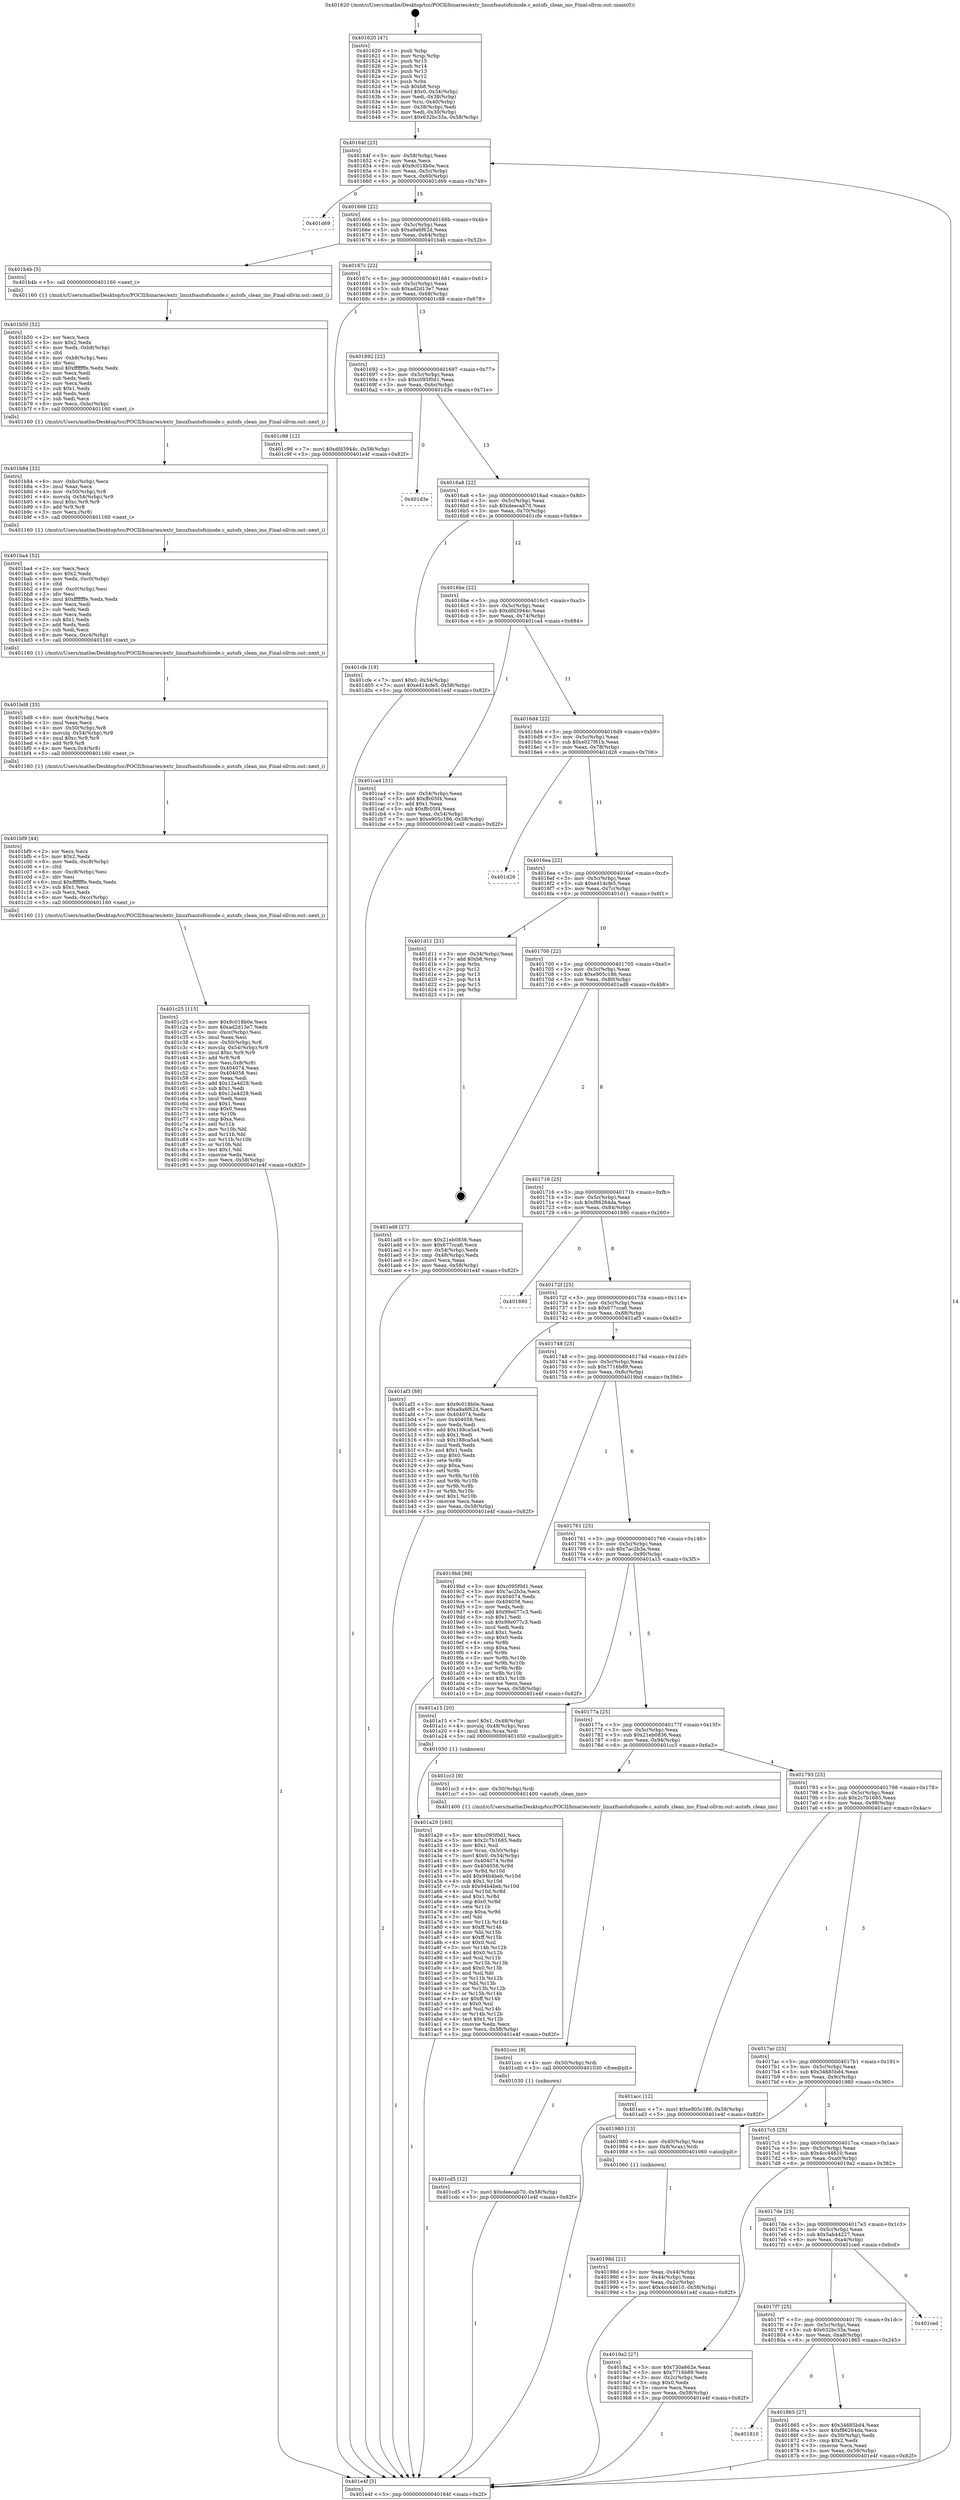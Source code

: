 digraph "0x401620" {
  label = "0x401620 (/mnt/c/Users/mathe/Desktop/tcc/POCII/binaries/extr_linuxfsautofsinode.c_autofs_clean_ino_Final-ollvm.out::main(0))"
  labelloc = "t"
  node[shape=record]

  Entry [label="",width=0.3,height=0.3,shape=circle,fillcolor=black,style=filled]
  "0x40164f" [label="{
     0x40164f [23]\l
     | [instrs]\l
     &nbsp;&nbsp;0x40164f \<+3\>: mov -0x58(%rbp),%eax\l
     &nbsp;&nbsp;0x401652 \<+2\>: mov %eax,%ecx\l
     &nbsp;&nbsp;0x401654 \<+6\>: sub $0x9c018b0e,%ecx\l
     &nbsp;&nbsp;0x40165a \<+3\>: mov %eax,-0x5c(%rbp)\l
     &nbsp;&nbsp;0x40165d \<+3\>: mov %ecx,-0x60(%rbp)\l
     &nbsp;&nbsp;0x401660 \<+6\>: je 0000000000401d69 \<main+0x749\>\l
  }"]
  "0x401d69" [label="{
     0x401d69\l
  }", style=dashed]
  "0x401666" [label="{
     0x401666 [22]\l
     | [instrs]\l
     &nbsp;&nbsp;0x401666 \<+5\>: jmp 000000000040166b \<main+0x4b\>\l
     &nbsp;&nbsp;0x40166b \<+3\>: mov -0x5c(%rbp),%eax\l
     &nbsp;&nbsp;0x40166e \<+5\>: sub $0xa9a6f62d,%eax\l
     &nbsp;&nbsp;0x401673 \<+3\>: mov %eax,-0x64(%rbp)\l
     &nbsp;&nbsp;0x401676 \<+6\>: je 0000000000401b4b \<main+0x52b\>\l
  }"]
  Exit [label="",width=0.3,height=0.3,shape=circle,fillcolor=black,style=filled,peripheries=2]
  "0x401b4b" [label="{
     0x401b4b [5]\l
     | [instrs]\l
     &nbsp;&nbsp;0x401b4b \<+5\>: call 0000000000401160 \<next_i\>\l
     | [calls]\l
     &nbsp;&nbsp;0x401160 \{1\} (/mnt/c/Users/mathe/Desktop/tcc/POCII/binaries/extr_linuxfsautofsinode.c_autofs_clean_ino_Final-ollvm.out::next_i)\l
  }"]
  "0x40167c" [label="{
     0x40167c [22]\l
     | [instrs]\l
     &nbsp;&nbsp;0x40167c \<+5\>: jmp 0000000000401681 \<main+0x61\>\l
     &nbsp;&nbsp;0x401681 \<+3\>: mov -0x5c(%rbp),%eax\l
     &nbsp;&nbsp;0x401684 \<+5\>: sub $0xad2d13e7,%eax\l
     &nbsp;&nbsp;0x401689 \<+3\>: mov %eax,-0x68(%rbp)\l
     &nbsp;&nbsp;0x40168c \<+6\>: je 0000000000401c98 \<main+0x678\>\l
  }"]
  "0x401cd5" [label="{
     0x401cd5 [12]\l
     | [instrs]\l
     &nbsp;&nbsp;0x401cd5 \<+7\>: movl $0xdeecab70,-0x58(%rbp)\l
     &nbsp;&nbsp;0x401cdc \<+5\>: jmp 0000000000401e4f \<main+0x82f\>\l
  }"]
  "0x401c98" [label="{
     0x401c98 [12]\l
     | [instrs]\l
     &nbsp;&nbsp;0x401c98 \<+7\>: movl $0xdfd3944c,-0x58(%rbp)\l
     &nbsp;&nbsp;0x401c9f \<+5\>: jmp 0000000000401e4f \<main+0x82f\>\l
  }"]
  "0x401692" [label="{
     0x401692 [22]\l
     | [instrs]\l
     &nbsp;&nbsp;0x401692 \<+5\>: jmp 0000000000401697 \<main+0x77\>\l
     &nbsp;&nbsp;0x401697 \<+3\>: mov -0x5c(%rbp),%eax\l
     &nbsp;&nbsp;0x40169a \<+5\>: sub $0xc095f0d1,%eax\l
     &nbsp;&nbsp;0x40169f \<+3\>: mov %eax,-0x6c(%rbp)\l
     &nbsp;&nbsp;0x4016a2 \<+6\>: je 0000000000401d3e \<main+0x71e\>\l
  }"]
  "0x401ccc" [label="{
     0x401ccc [9]\l
     | [instrs]\l
     &nbsp;&nbsp;0x401ccc \<+4\>: mov -0x50(%rbp),%rdi\l
     &nbsp;&nbsp;0x401cd0 \<+5\>: call 0000000000401030 \<free@plt\>\l
     | [calls]\l
     &nbsp;&nbsp;0x401030 \{1\} (unknown)\l
  }"]
  "0x401d3e" [label="{
     0x401d3e\l
  }", style=dashed]
  "0x4016a8" [label="{
     0x4016a8 [22]\l
     | [instrs]\l
     &nbsp;&nbsp;0x4016a8 \<+5\>: jmp 00000000004016ad \<main+0x8d\>\l
     &nbsp;&nbsp;0x4016ad \<+3\>: mov -0x5c(%rbp),%eax\l
     &nbsp;&nbsp;0x4016b0 \<+5\>: sub $0xdeecab70,%eax\l
     &nbsp;&nbsp;0x4016b5 \<+3\>: mov %eax,-0x70(%rbp)\l
     &nbsp;&nbsp;0x4016b8 \<+6\>: je 0000000000401cfe \<main+0x6de\>\l
  }"]
  "0x401c25" [label="{
     0x401c25 [115]\l
     | [instrs]\l
     &nbsp;&nbsp;0x401c25 \<+5\>: mov $0x9c018b0e,%ecx\l
     &nbsp;&nbsp;0x401c2a \<+5\>: mov $0xad2d13e7,%edx\l
     &nbsp;&nbsp;0x401c2f \<+6\>: mov -0xcc(%rbp),%esi\l
     &nbsp;&nbsp;0x401c35 \<+3\>: imul %eax,%esi\l
     &nbsp;&nbsp;0x401c38 \<+4\>: mov -0x50(%rbp),%r8\l
     &nbsp;&nbsp;0x401c3c \<+4\>: movslq -0x54(%rbp),%r9\l
     &nbsp;&nbsp;0x401c40 \<+4\>: imul $0xc,%r9,%r9\l
     &nbsp;&nbsp;0x401c44 \<+3\>: add %r9,%r8\l
     &nbsp;&nbsp;0x401c47 \<+4\>: mov %esi,0x8(%r8)\l
     &nbsp;&nbsp;0x401c4b \<+7\>: mov 0x404074,%eax\l
     &nbsp;&nbsp;0x401c52 \<+7\>: mov 0x404058,%esi\l
     &nbsp;&nbsp;0x401c59 \<+2\>: mov %eax,%edi\l
     &nbsp;&nbsp;0x401c5b \<+6\>: add $0x12a4d28,%edi\l
     &nbsp;&nbsp;0x401c61 \<+3\>: sub $0x1,%edi\l
     &nbsp;&nbsp;0x401c64 \<+6\>: sub $0x12a4d28,%edi\l
     &nbsp;&nbsp;0x401c6a \<+3\>: imul %edi,%eax\l
     &nbsp;&nbsp;0x401c6d \<+3\>: and $0x1,%eax\l
     &nbsp;&nbsp;0x401c70 \<+3\>: cmp $0x0,%eax\l
     &nbsp;&nbsp;0x401c73 \<+4\>: sete %r10b\l
     &nbsp;&nbsp;0x401c77 \<+3\>: cmp $0xa,%esi\l
     &nbsp;&nbsp;0x401c7a \<+4\>: setl %r11b\l
     &nbsp;&nbsp;0x401c7e \<+3\>: mov %r10b,%bl\l
     &nbsp;&nbsp;0x401c81 \<+3\>: and %r11b,%bl\l
     &nbsp;&nbsp;0x401c84 \<+3\>: xor %r11b,%r10b\l
     &nbsp;&nbsp;0x401c87 \<+3\>: or %r10b,%bl\l
     &nbsp;&nbsp;0x401c8a \<+3\>: test $0x1,%bl\l
     &nbsp;&nbsp;0x401c8d \<+3\>: cmovne %edx,%ecx\l
     &nbsp;&nbsp;0x401c90 \<+3\>: mov %ecx,-0x58(%rbp)\l
     &nbsp;&nbsp;0x401c93 \<+5\>: jmp 0000000000401e4f \<main+0x82f\>\l
  }"]
  "0x401cfe" [label="{
     0x401cfe [19]\l
     | [instrs]\l
     &nbsp;&nbsp;0x401cfe \<+7\>: movl $0x0,-0x34(%rbp)\l
     &nbsp;&nbsp;0x401d05 \<+7\>: movl $0xe414cfe5,-0x58(%rbp)\l
     &nbsp;&nbsp;0x401d0c \<+5\>: jmp 0000000000401e4f \<main+0x82f\>\l
  }"]
  "0x4016be" [label="{
     0x4016be [22]\l
     | [instrs]\l
     &nbsp;&nbsp;0x4016be \<+5\>: jmp 00000000004016c3 \<main+0xa3\>\l
     &nbsp;&nbsp;0x4016c3 \<+3\>: mov -0x5c(%rbp),%eax\l
     &nbsp;&nbsp;0x4016c6 \<+5\>: sub $0xdfd3944c,%eax\l
     &nbsp;&nbsp;0x4016cb \<+3\>: mov %eax,-0x74(%rbp)\l
     &nbsp;&nbsp;0x4016ce \<+6\>: je 0000000000401ca4 \<main+0x684\>\l
  }"]
  "0x401bf9" [label="{
     0x401bf9 [44]\l
     | [instrs]\l
     &nbsp;&nbsp;0x401bf9 \<+2\>: xor %ecx,%ecx\l
     &nbsp;&nbsp;0x401bfb \<+5\>: mov $0x2,%edx\l
     &nbsp;&nbsp;0x401c00 \<+6\>: mov %edx,-0xc8(%rbp)\l
     &nbsp;&nbsp;0x401c06 \<+1\>: cltd\l
     &nbsp;&nbsp;0x401c07 \<+6\>: mov -0xc8(%rbp),%esi\l
     &nbsp;&nbsp;0x401c0d \<+2\>: idiv %esi\l
     &nbsp;&nbsp;0x401c0f \<+6\>: imul $0xfffffffe,%edx,%edx\l
     &nbsp;&nbsp;0x401c15 \<+3\>: sub $0x1,%ecx\l
     &nbsp;&nbsp;0x401c18 \<+2\>: sub %ecx,%edx\l
     &nbsp;&nbsp;0x401c1a \<+6\>: mov %edx,-0xcc(%rbp)\l
     &nbsp;&nbsp;0x401c20 \<+5\>: call 0000000000401160 \<next_i\>\l
     | [calls]\l
     &nbsp;&nbsp;0x401160 \{1\} (/mnt/c/Users/mathe/Desktop/tcc/POCII/binaries/extr_linuxfsautofsinode.c_autofs_clean_ino_Final-ollvm.out::next_i)\l
  }"]
  "0x401ca4" [label="{
     0x401ca4 [31]\l
     | [instrs]\l
     &nbsp;&nbsp;0x401ca4 \<+3\>: mov -0x54(%rbp),%eax\l
     &nbsp;&nbsp;0x401ca7 \<+5\>: add $0xffc05f4,%eax\l
     &nbsp;&nbsp;0x401cac \<+3\>: add $0x1,%eax\l
     &nbsp;&nbsp;0x401caf \<+5\>: sub $0xffc05f4,%eax\l
     &nbsp;&nbsp;0x401cb4 \<+3\>: mov %eax,-0x54(%rbp)\l
     &nbsp;&nbsp;0x401cb7 \<+7\>: movl $0xe905c186,-0x58(%rbp)\l
     &nbsp;&nbsp;0x401cbe \<+5\>: jmp 0000000000401e4f \<main+0x82f\>\l
  }"]
  "0x4016d4" [label="{
     0x4016d4 [22]\l
     | [instrs]\l
     &nbsp;&nbsp;0x4016d4 \<+5\>: jmp 00000000004016d9 \<main+0xb9\>\l
     &nbsp;&nbsp;0x4016d9 \<+3\>: mov -0x5c(%rbp),%eax\l
     &nbsp;&nbsp;0x4016dc \<+5\>: sub $0xe027f61b,%eax\l
     &nbsp;&nbsp;0x4016e1 \<+3\>: mov %eax,-0x78(%rbp)\l
     &nbsp;&nbsp;0x4016e4 \<+6\>: je 0000000000401d26 \<main+0x706\>\l
  }"]
  "0x401bd8" [label="{
     0x401bd8 [33]\l
     | [instrs]\l
     &nbsp;&nbsp;0x401bd8 \<+6\>: mov -0xc4(%rbp),%ecx\l
     &nbsp;&nbsp;0x401bde \<+3\>: imul %eax,%ecx\l
     &nbsp;&nbsp;0x401be1 \<+4\>: mov -0x50(%rbp),%r8\l
     &nbsp;&nbsp;0x401be5 \<+4\>: movslq -0x54(%rbp),%r9\l
     &nbsp;&nbsp;0x401be9 \<+4\>: imul $0xc,%r9,%r9\l
     &nbsp;&nbsp;0x401bed \<+3\>: add %r9,%r8\l
     &nbsp;&nbsp;0x401bf0 \<+4\>: mov %ecx,0x4(%r8)\l
     &nbsp;&nbsp;0x401bf4 \<+5\>: call 0000000000401160 \<next_i\>\l
     | [calls]\l
     &nbsp;&nbsp;0x401160 \{1\} (/mnt/c/Users/mathe/Desktop/tcc/POCII/binaries/extr_linuxfsautofsinode.c_autofs_clean_ino_Final-ollvm.out::next_i)\l
  }"]
  "0x401d26" [label="{
     0x401d26\l
  }", style=dashed]
  "0x4016ea" [label="{
     0x4016ea [22]\l
     | [instrs]\l
     &nbsp;&nbsp;0x4016ea \<+5\>: jmp 00000000004016ef \<main+0xcf\>\l
     &nbsp;&nbsp;0x4016ef \<+3\>: mov -0x5c(%rbp),%eax\l
     &nbsp;&nbsp;0x4016f2 \<+5\>: sub $0xe414cfe5,%eax\l
     &nbsp;&nbsp;0x4016f7 \<+3\>: mov %eax,-0x7c(%rbp)\l
     &nbsp;&nbsp;0x4016fa \<+6\>: je 0000000000401d11 \<main+0x6f1\>\l
  }"]
  "0x401ba4" [label="{
     0x401ba4 [52]\l
     | [instrs]\l
     &nbsp;&nbsp;0x401ba4 \<+2\>: xor %ecx,%ecx\l
     &nbsp;&nbsp;0x401ba6 \<+5\>: mov $0x2,%edx\l
     &nbsp;&nbsp;0x401bab \<+6\>: mov %edx,-0xc0(%rbp)\l
     &nbsp;&nbsp;0x401bb1 \<+1\>: cltd\l
     &nbsp;&nbsp;0x401bb2 \<+6\>: mov -0xc0(%rbp),%esi\l
     &nbsp;&nbsp;0x401bb8 \<+2\>: idiv %esi\l
     &nbsp;&nbsp;0x401bba \<+6\>: imul $0xfffffffe,%edx,%edx\l
     &nbsp;&nbsp;0x401bc0 \<+2\>: mov %ecx,%edi\l
     &nbsp;&nbsp;0x401bc2 \<+2\>: sub %edx,%edi\l
     &nbsp;&nbsp;0x401bc4 \<+2\>: mov %ecx,%edx\l
     &nbsp;&nbsp;0x401bc6 \<+3\>: sub $0x1,%edx\l
     &nbsp;&nbsp;0x401bc9 \<+2\>: add %edx,%edi\l
     &nbsp;&nbsp;0x401bcb \<+2\>: sub %edi,%ecx\l
     &nbsp;&nbsp;0x401bcd \<+6\>: mov %ecx,-0xc4(%rbp)\l
     &nbsp;&nbsp;0x401bd3 \<+5\>: call 0000000000401160 \<next_i\>\l
     | [calls]\l
     &nbsp;&nbsp;0x401160 \{1\} (/mnt/c/Users/mathe/Desktop/tcc/POCII/binaries/extr_linuxfsautofsinode.c_autofs_clean_ino_Final-ollvm.out::next_i)\l
  }"]
  "0x401d11" [label="{
     0x401d11 [21]\l
     | [instrs]\l
     &nbsp;&nbsp;0x401d11 \<+3\>: mov -0x34(%rbp),%eax\l
     &nbsp;&nbsp;0x401d14 \<+7\>: add $0xb8,%rsp\l
     &nbsp;&nbsp;0x401d1b \<+1\>: pop %rbx\l
     &nbsp;&nbsp;0x401d1c \<+2\>: pop %r12\l
     &nbsp;&nbsp;0x401d1e \<+2\>: pop %r13\l
     &nbsp;&nbsp;0x401d20 \<+2\>: pop %r14\l
     &nbsp;&nbsp;0x401d22 \<+2\>: pop %r15\l
     &nbsp;&nbsp;0x401d24 \<+1\>: pop %rbp\l
     &nbsp;&nbsp;0x401d25 \<+1\>: ret\l
  }"]
  "0x401700" [label="{
     0x401700 [22]\l
     | [instrs]\l
     &nbsp;&nbsp;0x401700 \<+5\>: jmp 0000000000401705 \<main+0xe5\>\l
     &nbsp;&nbsp;0x401705 \<+3\>: mov -0x5c(%rbp),%eax\l
     &nbsp;&nbsp;0x401708 \<+5\>: sub $0xe905c186,%eax\l
     &nbsp;&nbsp;0x40170d \<+3\>: mov %eax,-0x80(%rbp)\l
     &nbsp;&nbsp;0x401710 \<+6\>: je 0000000000401ad8 \<main+0x4b8\>\l
  }"]
  "0x401b84" [label="{
     0x401b84 [32]\l
     | [instrs]\l
     &nbsp;&nbsp;0x401b84 \<+6\>: mov -0xbc(%rbp),%ecx\l
     &nbsp;&nbsp;0x401b8a \<+3\>: imul %eax,%ecx\l
     &nbsp;&nbsp;0x401b8d \<+4\>: mov -0x50(%rbp),%r8\l
     &nbsp;&nbsp;0x401b91 \<+4\>: movslq -0x54(%rbp),%r9\l
     &nbsp;&nbsp;0x401b95 \<+4\>: imul $0xc,%r9,%r9\l
     &nbsp;&nbsp;0x401b99 \<+3\>: add %r9,%r8\l
     &nbsp;&nbsp;0x401b9c \<+3\>: mov %ecx,(%r8)\l
     &nbsp;&nbsp;0x401b9f \<+5\>: call 0000000000401160 \<next_i\>\l
     | [calls]\l
     &nbsp;&nbsp;0x401160 \{1\} (/mnt/c/Users/mathe/Desktop/tcc/POCII/binaries/extr_linuxfsautofsinode.c_autofs_clean_ino_Final-ollvm.out::next_i)\l
  }"]
  "0x401ad8" [label="{
     0x401ad8 [27]\l
     | [instrs]\l
     &nbsp;&nbsp;0x401ad8 \<+5\>: mov $0x21eb0836,%eax\l
     &nbsp;&nbsp;0x401add \<+5\>: mov $0x677cca6,%ecx\l
     &nbsp;&nbsp;0x401ae2 \<+3\>: mov -0x54(%rbp),%edx\l
     &nbsp;&nbsp;0x401ae5 \<+3\>: cmp -0x48(%rbp),%edx\l
     &nbsp;&nbsp;0x401ae8 \<+3\>: cmovl %ecx,%eax\l
     &nbsp;&nbsp;0x401aeb \<+3\>: mov %eax,-0x58(%rbp)\l
     &nbsp;&nbsp;0x401aee \<+5\>: jmp 0000000000401e4f \<main+0x82f\>\l
  }"]
  "0x401716" [label="{
     0x401716 [25]\l
     | [instrs]\l
     &nbsp;&nbsp;0x401716 \<+5\>: jmp 000000000040171b \<main+0xfb\>\l
     &nbsp;&nbsp;0x40171b \<+3\>: mov -0x5c(%rbp),%eax\l
     &nbsp;&nbsp;0x40171e \<+5\>: sub $0xf86264da,%eax\l
     &nbsp;&nbsp;0x401723 \<+6\>: mov %eax,-0x84(%rbp)\l
     &nbsp;&nbsp;0x401729 \<+6\>: je 0000000000401880 \<main+0x260\>\l
  }"]
  "0x401b50" [label="{
     0x401b50 [52]\l
     | [instrs]\l
     &nbsp;&nbsp;0x401b50 \<+2\>: xor %ecx,%ecx\l
     &nbsp;&nbsp;0x401b52 \<+5\>: mov $0x2,%edx\l
     &nbsp;&nbsp;0x401b57 \<+6\>: mov %edx,-0xb8(%rbp)\l
     &nbsp;&nbsp;0x401b5d \<+1\>: cltd\l
     &nbsp;&nbsp;0x401b5e \<+6\>: mov -0xb8(%rbp),%esi\l
     &nbsp;&nbsp;0x401b64 \<+2\>: idiv %esi\l
     &nbsp;&nbsp;0x401b66 \<+6\>: imul $0xfffffffe,%edx,%edx\l
     &nbsp;&nbsp;0x401b6c \<+2\>: mov %ecx,%edi\l
     &nbsp;&nbsp;0x401b6e \<+2\>: sub %edx,%edi\l
     &nbsp;&nbsp;0x401b70 \<+2\>: mov %ecx,%edx\l
     &nbsp;&nbsp;0x401b72 \<+3\>: sub $0x1,%edx\l
     &nbsp;&nbsp;0x401b75 \<+2\>: add %edx,%edi\l
     &nbsp;&nbsp;0x401b77 \<+2\>: sub %edi,%ecx\l
     &nbsp;&nbsp;0x401b79 \<+6\>: mov %ecx,-0xbc(%rbp)\l
     &nbsp;&nbsp;0x401b7f \<+5\>: call 0000000000401160 \<next_i\>\l
     | [calls]\l
     &nbsp;&nbsp;0x401160 \{1\} (/mnt/c/Users/mathe/Desktop/tcc/POCII/binaries/extr_linuxfsautofsinode.c_autofs_clean_ino_Final-ollvm.out::next_i)\l
  }"]
  "0x401880" [label="{
     0x401880\l
  }", style=dashed]
  "0x40172f" [label="{
     0x40172f [25]\l
     | [instrs]\l
     &nbsp;&nbsp;0x40172f \<+5\>: jmp 0000000000401734 \<main+0x114\>\l
     &nbsp;&nbsp;0x401734 \<+3\>: mov -0x5c(%rbp),%eax\l
     &nbsp;&nbsp;0x401737 \<+5\>: sub $0x677cca6,%eax\l
     &nbsp;&nbsp;0x40173c \<+6\>: mov %eax,-0x88(%rbp)\l
     &nbsp;&nbsp;0x401742 \<+6\>: je 0000000000401af3 \<main+0x4d3\>\l
  }"]
  "0x401a29" [label="{
     0x401a29 [163]\l
     | [instrs]\l
     &nbsp;&nbsp;0x401a29 \<+5\>: mov $0xc095f0d1,%ecx\l
     &nbsp;&nbsp;0x401a2e \<+5\>: mov $0x2c7b1685,%edx\l
     &nbsp;&nbsp;0x401a33 \<+3\>: mov $0x1,%sil\l
     &nbsp;&nbsp;0x401a36 \<+4\>: mov %rax,-0x50(%rbp)\l
     &nbsp;&nbsp;0x401a3a \<+7\>: movl $0x0,-0x54(%rbp)\l
     &nbsp;&nbsp;0x401a41 \<+8\>: mov 0x404074,%r8d\l
     &nbsp;&nbsp;0x401a49 \<+8\>: mov 0x404058,%r9d\l
     &nbsp;&nbsp;0x401a51 \<+3\>: mov %r8d,%r10d\l
     &nbsp;&nbsp;0x401a54 \<+7\>: add $0x94b4beb,%r10d\l
     &nbsp;&nbsp;0x401a5b \<+4\>: sub $0x1,%r10d\l
     &nbsp;&nbsp;0x401a5f \<+7\>: sub $0x94b4beb,%r10d\l
     &nbsp;&nbsp;0x401a66 \<+4\>: imul %r10d,%r8d\l
     &nbsp;&nbsp;0x401a6a \<+4\>: and $0x1,%r8d\l
     &nbsp;&nbsp;0x401a6e \<+4\>: cmp $0x0,%r8d\l
     &nbsp;&nbsp;0x401a72 \<+4\>: sete %r11b\l
     &nbsp;&nbsp;0x401a76 \<+4\>: cmp $0xa,%r9d\l
     &nbsp;&nbsp;0x401a7a \<+3\>: setl %bl\l
     &nbsp;&nbsp;0x401a7d \<+3\>: mov %r11b,%r14b\l
     &nbsp;&nbsp;0x401a80 \<+4\>: xor $0xff,%r14b\l
     &nbsp;&nbsp;0x401a84 \<+3\>: mov %bl,%r15b\l
     &nbsp;&nbsp;0x401a87 \<+4\>: xor $0xff,%r15b\l
     &nbsp;&nbsp;0x401a8b \<+4\>: xor $0x0,%sil\l
     &nbsp;&nbsp;0x401a8f \<+3\>: mov %r14b,%r12b\l
     &nbsp;&nbsp;0x401a92 \<+4\>: and $0x0,%r12b\l
     &nbsp;&nbsp;0x401a96 \<+3\>: and %sil,%r11b\l
     &nbsp;&nbsp;0x401a99 \<+3\>: mov %r15b,%r13b\l
     &nbsp;&nbsp;0x401a9c \<+4\>: and $0x0,%r13b\l
     &nbsp;&nbsp;0x401aa0 \<+3\>: and %sil,%bl\l
     &nbsp;&nbsp;0x401aa3 \<+3\>: or %r11b,%r12b\l
     &nbsp;&nbsp;0x401aa6 \<+3\>: or %bl,%r13b\l
     &nbsp;&nbsp;0x401aa9 \<+3\>: xor %r13b,%r12b\l
     &nbsp;&nbsp;0x401aac \<+3\>: or %r15b,%r14b\l
     &nbsp;&nbsp;0x401aaf \<+4\>: xor $0xff,%r14b\l
     &nbsp;&nbsp;0x401ab3 \<+4\>: or $0x0,%sil\l
     &nbsp;&nbsp;0x401ab7 \<+3\>: and %sil,%r14b\l
     &nbsp;&nbsp;0x401aba \<+3\>: or %r14b,%r12b\l
     &nbsp;&nbsp;0x401abd \<+4\>: test $0x1,%r12b\l
     &nbsp;&nbsp;0x401ac1 \<+3\>: cmovne %edx,%ecx\l
     &nbsp;&nbsp;0x401ac4 \<+3\>: mov %ecx,-0x58(%rbp)\l
     &nbsp;&nbsp;0x401ac7 \<+5\>: jmp 0000000000401e4f \<main+0x82f\>\l
  }"]
  "0x401af3" [label="{
     0x401af3 [88]\l
     | [instrs]\l
     &nbsp;&nbsp;0x401af3 \<+5\>: mov $0x9c018b0e,%eax\l
     &nbsp;&nbsp;0x401af8 \<+5\>: mov $0xa9a6f62d,%ecx\l
     &nbsp;&nbsp;0x401afd \<+7\>: mov 0x404074,%edx\l
     &nbsp;&nbsp;0x401b04 \<+7\>: mov 0x404058,%esi\l
     &nbsp;&nbsp;0x401b0b \<+2\>: mov %edx,%edi\l
     &nbsp;&nbsp;0x401b0d \<+6\>: add $0x188ca5a4,%edi\l
     &nbsp;&nbsp;0x401b13 \<+3\>: sub $0x1,%edi\l
     &nbsp;&nbsp;0x401b16 \<+6\>: sub $0x188ca5a4,%edi\l
     &nbsp;&nbsp;0x401b1c \<+3\>: imul %edi,%edx\l
     &nbsp;&nbsp;0x401b1f \<+3\>: and $0x1,%edx\l
     &nbsp;&nbsp;0x401b22 \<+3\>: cmp $0x0,%edx\l
     &nbsp;&nbsp;0x401b25 \<+4\>: sete %r8b\l
     &nbsp;&nbsp;0x401b29 \<+3\>: cmp $0xa,%esi\l
     &nbsp;&nbsp;0x401b2c \<+4\>: setl %r9b\l
     &nbsp;&nbsp;0x401b30 \<+3\>: mov %r8b,%r10b\l
     &nbsp;&nbsp;0x401b33 \<+3\>: and %r9b,%r10b\l
     &nbsp;&nbsp;0x401b36 \<+3\>: xor %r9b,%r8b\l
     &nbsp;&nbsp;0x401b39 \<+3\>: or %r8b,%r10b\l
     &nbsp;&nbsp;0x401b3c \<+4\>: test $0x1,%r10b\l
     &nbsp;&nbsp;0x401b40 \<+3\>: cmovne %ecx,%eax\l
     &nbsp;&nbsp;0x401b43 \<+3\>: mov %eax,-0x58(%rbp)\l
     &nbsp;&nbsp;0x401b46 \<+5\>: jmp 0000000000401e4f \<main+0x82f\>\l
  }"]
  "0x401748" [label="{
     0x401748 [25]\l
     | [instrs]\l
     &nbsp;&nbsp;0x401748 \<+5\>: jmp 000000000040174d \<main+0x12d\>\l
     &nbsp;&nbsp;0x40174d \<+3\>: mov -0x5c(%rbp),%eax\l
     &nbsp;&nbsp;0x401750 \<+5\>: sub $0x7716b89,%eax\l
     &nbsp;&nbsp;0x401755 \<+6\>: mov %eax,-0x8c(%rbp)\l
     &nbsp;&nbsp;0x40175b \<+6\>: je 00000000004019bd \<main+0x39d\>\l
  }"]
  "0x40198d" [label="{
     0x40198d [21]\l
     | [instrs]\l
     &nbsp;&nbsp;0x40198d \<+3\>: mov %eax,-0x44(%rbp)\l
     &nbsp;&nbsp;0x401990 \<+3\>: mov -0x44(%rbp),%eax\l
     &nbsp;&nbsp;0x401993 \<+3\>: mov %eax,-0x2c(%rbp)\l
     &nbsp;&nbsp;0x401996 \<+7\>: movl $0x4cc44610,-0x58(%rbp)\l
     &nbsp;&nbsp;0x40199d \<+5\>: jmp 0000000000401e4f \<main+0x82f\>\l
  }"]
  "0x4019bd" [label="{
     0x4019bd [88]\l
     | [instrs]\l
     &nbsp;&nbsp;0x4019bd \<+5\>: mov $0xc095f0d1,%eax\l
     &nbsp;&nbsp;0x4019c2 \<+5\>: mov $0x7ac2b3a,%ecx\l
     &nbsp;&nbsp;0x4019c7 \<+7\>: mov 0x404074,%edx\l
     &nbsp;&nbsp;0x4019ce \<+7\>: mov 0x404058,%esi\l
     &nbsp;&nbsp;0x4019d5 \<+2\>: mov %edx,%edi\l
     &nbsp;&nbsp;0x4019d7 \<+6\>: add $0x99e077c3,%edi\l
     &nbsp;&nbsp;0x4019dd \<+3\>: sub $0x1,%edi\l
     &nbsp;&nbsp;0x4019e0 \<+6\>: sub $0x99e077c3,%edi\l
     &nbsp;&nbsp;0x4019e6 \<+3\>: imul %edi,%edx\l
     &nbsp;&nbsp;0x4019e9 \<+3\>: and $0x1,%edx\l
     &nbsp;&nbsp;0x4019ec \<+3\>: cmp $0x0,%edx\l
     &nbsp;&nbsp;0x4019ef \<+4\>: sete %r8b\l
     &nbsp;&nbsp;0x4019f3 \<+3\>: cmp $0xa,%esi\l
     &nbsp;&nbsp;0x4019f6 \<+4\>: setl %r9b\l
     &nbsp;&nbsp;0x4019fa \<+3\>: mov %r8b,%r10b\l
     &nbsp;&nbsp;0x4019fd \<+3\>: and %r9b,%r10b\l
     &nbsp;&nbsp;0x401a00 \<+3\>: xor %r9b,%r8b\l
     &nbsp;&nbsp;0x401a03 \<+3\>: or %r8b,%r10b\l
     &nbsp;&nbsp;0x401a06 \<+4\>: test $0x1,%r10b\l
     &nbsp;&nbsp;0x401a0a \<+3\>: cmovne %ecx,%eax\l
     &nbsp;&nbsp;0x401a0d \<+3\>: mov %eax,-0x58(%rbp)\l
     &nbsp;&nbsp;0x401a10 \<+5\>: jmp 0000000000401e4f \<main+0x82f\>\l
  }"]
  "0x401761" [label="{
     0x401761 [25]\l
     | [instrs]\l
     &nbsp;&nbsp;0x401761 \<+5\>: jmp 0000000000401766 \<main+0x146\>\l
     &nbsp;&nbsp;0x401766 \<+3\>: mov -0x5c(%rbp),%eax\l
     &nbsp;&nbsp;0x401769 \<+5\>: sub $0x7ac2b3a,%eax\l
     &nbsp;&nbsp;0x40176e \<+6\>: mov %eax,-0x90(%rbp)\l
     &nbsp;&nbsp;0x401774 \<+6\>: je 0000000000401a15 \<main+0x3f5\>\l
  }"]
  "0x401620" [label="{
     0x401620 [47]\l
     | [instrs]\l
     &nbsp;&nbsp;0x401620 \<+1\>: push %rbp\l
     &nbsp;&nbsp;0x401621 \<+3\>: mov %rsp,%rbp\l
     &nbsp;&nbsp;0x401624 \<+2\>: push %r15\l
     &nbsp;&nbsp;0x401626 \<+2\>: push %r14\l
     &nbsp;&nbsp;0x401628 \<+2\>: push %r13\l
     &nbsp;&nbsp;0x40162a \<+2\>: push %r12\l
     &nbsp;&nbsp;0x40162c \<+1\>: push %rbx\l
     &nbsp;&nbsp;0x40162d \<+7\>: sub $0xb8,%rsp\l
     &nbsp;&nbsp;0x401634 \<+7\>: movl $0x0,-0x34(%rbp)\l
     &nbsp;&nbsp;0x40163b \<+3\>: mov %edi,-0x38(%rbp)\l
     &nbsp;&nbsp;0x40163e \<+4\>: mov %rsi,-0x40(%rbp)\l
     &nbsp;&nbsp;0x401642 \<+3\>: mov -0x38(%rbp),%edi\l
     &nbsp;&nbsp;0x401645 \<+3\>: mov %edi,-0x30(%rbp)\l
     &nbsp;&nbsp;0x401648 \<+7\>: movl $0x632bc33a,-0x58(%rbp)\l
  }"]
  "0x401a15" [label="{
     0x401a15 [20]\l
     | [instrs]\l
     &nbsp;&nbsp;0x401a15 \<+7\>: movl $0x1,-0x48(%rbp)\l
     &nbsp;&nbsp;0x401a1c \<+4\>: movslq -0x48(%rbp),%rax\l
     &nbsp;&nbsp;0x401a20 \<+4\>: imul $0xc,%rax,%rdi\l
     &nbsp;&nbsp;0x401a24 \<+5\>: call 0000000000401050 \<malloc@plt\>\l
     | [calls]\l
     &nbsp;&nbsp;0x401050 \{1\} (unknown)\l
  }"]
  "0x40177a" [label="{
     0x40177a [25]\l
     | [instrs]\l
     &nbsp;&nbsp;0x40177a \<+5\>: jmp 000000000040177f \<main+0x15f\>\l
     &nbsp;&nbsp;0x40177f \<+3\>: mov -0x5c(%rbp),%eax\l
     &nbsp;&nbsp;0x401782 \<+5\>: sub $0x21eb0836,%eax\l
     &nbsp;&nbsp;0x401787 \<+6\>: mov %eax,-0x94(%rbp)\l
     &nbsp;&nbsp;0x40178d \<+6\>: je 0000000000401cc3 \<main+0x6a3\>\l
  }"]
  "0x401e4f" [label="{
     0x401e4f [5]\l
     | [instrs]\l
     &nbsp;&nbsp;0x401e4f \<+5\>: jmp 000000000040164f \<main+0x2f\>\l
  }"]
  "0x401cc3" [label="{
     0x401cc3 [9]\l
     | [instrs]\l
     &nbsp;&nbsp;0x401cc3 \<+4\>: mov -0x50(%rbp),%rdi\l
     &nbsp;&nbsp;0x401cc7 \<+5\>: call 0000000000401400 \<autofs_clean_ino\>\l
     | [calls]\l
     &nbsp;&nbsp;0x401400 \{1\} (/mnt/c/Users/mathe/Desktop/tcc/POCII/binaries/extr_linuxfsautofsinode.c_autofs_clean_ino_Final-ollvm.out::autofs_clean_ino)\l
  }"]
  "0x401793" [label="{
     0x401793 [25]\l
     | [instrs]\l
     &nbsp;&nbsp;0x401793 \<+5\>: jmp 0000000000401798 \<main+0x178\>\l
     &nbsp;&nbsp;0x401798 \<+3\>: mov -0x5c(%rbp),%eax\l
     &nbsp;&nbsp;0x40179b \<+5\>: sub $0x2c7b1685,%eax\l
     &nbsp;&nbsp;0x4017a0 \<+6\>: mov %eax,-0x98(%rbp)\l
     &nbsp;&nbsp;0x4017a6 \<+6\>: je 0000000000401acc \<main+0x4ac\>\l
  }"]
  "0x401810" [label="{
     0x401810\l
  }", style=dashed]
  "0x401acc" [label="{
     0x401acc [12]\l
     | [instrs]\l
     &nbsp;&nbsp;0x401acc \<+7\>: movl $0xe905c186,-0x58(%rbp)\l
     &nbsp;&nbsp;0x401ad3 \<+5\>: jmp 0000000000401e4f \<main+0x82f\>\l
  }"]
  "0x4017ac" [label="{
     0x4017ac [25]\l
     | [instrs]\l
     &nbsp;&nbsp;0x4017ac \<+5\>: jmp 00000000004017b1 \<main+0x191\>\l
     &nbsp;&nbsp;0x4017b1 \<+3\>: mov -0x5c(%rbp),%eax\l
     &nbsp;&nbsp;0x4017b4 \<+5\>: sub $0x34685bd4,%eax\l
     &nbsp;&nbsp;0x4017b9 \<+6\>: mov %eax,-0x9c(%rbp)\l
     &nbsp;&nbsp;0x4017bf \<+6\>: je 0000000000401980 \<main+0x360\>\l
  }"]
  "0x401865" [label="{
     0x401865 [27]\l
     | [instrs]\l
     &nbsp;&nbsp;0x401865 \<+5\>: mov $0x34685bd4,%eax\l
     &nbsp;&nbsp;0x40186a \<+5\>: mov $0xf86264da,%ecx\l
     &nbsp;&nbsp;0x40186f \<+3\>: mov -0x30(%rbp),%edx\l
     &nbsp;&nbsp;0x401872 \<+3\>: cmp $0x2,%edx\l
     &nbsp;&nbsp;0x401875 \<+3\>: cmovne %ecx,%eax\l
     &nbsp;&nbsp;0x401878 \<+3\>: mov %eax,-0x58(%rbp)\l
     &nbsp;&nbsp;0x40187b \<+5\>: jmp 0000000000401e4f \<main+0x82f\>\l
  }"]
  "0x401980" [label="{
     0x401980 [13]\l
     | [instrs]\l
     &nbsp;&nbsp;0x401980 \<+4\>: mov -0x40(%rbp),%rax\l
     &nbsp;&nbsp;0x401984 \<+4\>: mov 0x8(%rax),%rdi\l
     &nbsp;&nbsp;0x401988 \<+5\>: call 0000000000401060 \<atoi@plt\>\l
     | [calls]\l
     &nbsp;&nbsp;0x401060 \{1\} (unknown)\l
  }"]
  "0x4017c5" [label="{
     0x4017c5 [25]\l
     | [instrs]\l
     &nbsp;&nbsp;0x4017c5 \<+5\>: jmp 00000000004017ca \<main+0x1aa\>\l
     &nbsp;&nbsp;0x4017ca \<+3\>: mov -0x5c(%rbp),%eax\l
     &nbsp;&nbsp;0x4017cd \<+5\>: sub $0x4cc44610,%eax\l
     &nbsp;&nbsp;0x4017d2 \<+6\>: mov %eax,-0xa0(%rbp)\l
     &nbsp;&nbsp;0x4017d8 \<+6\>: je 00000000004019a2 \<main+0x382\>\l
  }"]
  "0x4017f7" [label="{
     0x4017f7 [25]\l
     | [instrs]\l
     &nbsp;&nbsp;0x4017f7 \<+5\>: jmp 00000000004017fc \<main+0x1dc\>\l
     &nbsp;&nbsp;0x4017fc \<+3\>: mov -0x5c(%rbp),%eax\l
     &nbsp;&nbsp;0x4017ff \<+5\>: sub $0x632bc33a,%eax\l
     &nbsp;&nbsp;0x401804 \<+6\>: mov %eax,-0xa8(%rbp)\l
     &nbsp;&nbsp;0x40180a \<+6\>: je 0000000000401865 \<main+0x245\>\l
  }"]
  "0x4019a2" [label="{
     0x4019a2 [27]\l
     | [instrs]\l
     &nbsp;&nbsp;0x4019a2 \<+5\>: mov $0x730a662e,%eax\l
     &nbsp;&nbsp;0x4019a7 \<+5\>: mov $0x7716b89,%ecx\l
     &nbsp;&nbsp;0x4019ac \<+3\>: mov -0x2c(%rbp),%edx\l
     &nbsp;&nbsp;0x4019af \<+3\>: cmp $0x0,%edx\l
     &nbsp;&nbsp;0x4019b2 \<+3\>: cmove %ecx,%eax\l
     &nbsp;&nbsp;0x4019b5 \<+3\>: mov %eax,-0x58(%rbp)\l
     &nbsp;&nbsp;0x4019b8 \<+5\>: jmp 0000000000401e4f \<main+0x82f\>\l
  }"]
  "0x4017de" [label="{
     0x4017de [25]\l
     | [instrs]\l
     &nbsp;&nbsp;0x4017de \<+5\>: jmp 00000000004017e3 \<main+0x1c3\>\l
     &nbsp;&nbsp;0x4017e3 \<+3\>: mov -0x5c(%rbp),%eax\l
     &nbsp;&nbsp;0x4017e6 \<+5\>: sub $0x5ab44227,%eax\l
     &nbsp;&nbsp;0x4017eb \<+6\>: mov %eax,-0xa4(%rbp)\l
     &nbsp;&nbsp;0x4017f1 \<+6\>: je 0000000000401ced \<main+0x6cd\>\l
  }"]
  "0x401ced" [label="{
     0x401ced\l
  }", style=dashed]
  Entry -> "0x401620" [label=" 1"]
  "0x40164f" -> "0x401d69" [label=" 0"]
  "0x40164f" -> "0x401666" [label=" 15"]
  "0x401d11" -> Exit [label=" 1"]
  "0x401666" -> "0x401b4b" [label=" 1"]
  "0x401666" -> "0x40167c" [label=" 14"]
  "0x401cfe" -> "0x401e4f" [label=" 1"]
  "0x40167c" -> "0x401c98" [label=" 1"]
  "0x40167c" -> "0x401692" [label=" 13"]
  "0x401cd5" -> "0x401e4f" [label=" 1"]
  "0x401692" -> "0x401d3e" [label=" 0"]
  "0x401692" -> "0x4016a8" [label=" 13"]
  "0x401ccc" -> "0x401cd5" [label=" 1"]
  "0x4016a8" -> "0x401cfe" [label=" 1"]
  "0x4016a8" -> "0x4016be" [label=" 12"]
  "0x401cc3" -> "0x401ccc" [label=" 1"]
  "0x4016be" -> "0x401ca4" [label=" 1"]
  "0x4016be" -> "0x4016d4" [label=" 11"]
  "0x401ca4" -> "0x401e4f" [label=" 1"]
  "0x4016d4" -> "0x401d26" [label=" 0"]
  "0x4016d4" -> "0x4016ea" [label=" 11"]
  "0x401c98" -> "0x401e4f" [label=" 1"]
  "0x4016ea" -> "0x401d11" [label=" 1"]
  "0x4016ea" -> "0x401700" [label=" 10"]
  "0x401c25" -> "0x401e4f" [label=" 1"]
  "0x401700" -> "0x401ad8" [label=" 2"]
  "0x401700" -> "0x401716" [label=" 8"]
  "0x401bf9" -> "0x401c25" [label=" 1"]
  "0x401716" -> "0x401880" [label=" 0"]
  "0x401716" -> "0x40172f" [label=" 8"]
  "0x401bd8" -> "0x401bf9" [label=" 1"]
  "0x40172f" -> "0x401af3" [label=" 1"]
  "0x40172f" -> "0x401748" [label=" 7"]
  "0x401ba4" -> "0x401bd8" [label=" 1"]
  "0x401748" -> "0x4019bd" [label=" 1"]
  "0x401748" -> "0x401761" [label=" 6"]
  "0x401b84" -> "0x401ba4" [label=" 1"]
  "0x401761" -> "0x401a15" [label=" 1"]
  "0x401761" -> "0x40177a" [label=" 5"]
  "0x401b50" -> "0x401b84" [label=" 1"]
  "0x40177a" -> "0x401cc3" [label=" 1"]
  "0x40177a" -> "0x401793" [label=" 4"]
  "0x401b4b" -> "0x401b50" [label=" 1"]
  "0x401793" -> "0x401acc" [label=" 1"]
  "0x401793" -> "0x4017ac" [label=" 3"]
  "0x401af3" -> "0x401e4f" [label=" 1"]
  "0x4017ac" -> "0x401980" [label=" 1"]
  "0x4017ac" -> "0x4017c5" [label=" 2"]
  "0x401ad8" -> "0x401e4f" [label=" 2"]
  "0x4017c5" -> "0x4019a2" [label=" 1"]
  "0x4017c5" -> "0x4017de" [label=" 1"]
  "0x401a29" -> "0x401e4f" [label=" 1"]
  "0x4017de" -> "0x401ced" [label=" 0"]
  "0x4017de" -> "0x4017f7" [label=" 1"]
  "0x401acc" -> "0x401e4f" [label=" 1"]
  "0x4017f7" -> "0x401865" [label=" 1"]
  "0x4017f7" -> "0x401810" [label=" 0"]
  "0x401865" -> "0x401e4f" [label=" 1"]
  "0x401620" -> "0x40164f" [label=" 1"]
  "0x401e4f" -> "0x40164f" [label=" 14"]
  "0x401980" -> "0x40198d" [label=" 1"]
  "0x40198d" -> "0x401e4f" [label=" 1"]
  "0x4019a2" -> "0x401e4f" [label=" 1"]
  "0x4019bd" -> "0x401e4f" [label=" 1"]
  "0x401a15" -> "0x401a29" [label=" 1"]
}
